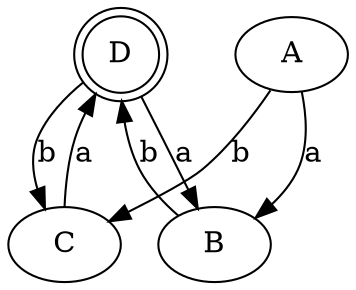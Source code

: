 digraph AFD {
	D [shape=doublecircle]
	B
	C
	A
	A -> B [label=a]
	C -> D [label=a]
	D -> B [label=a]
	A -> C [label=b]
	B -> D [label=b]
	D -> C [label=b]
}
